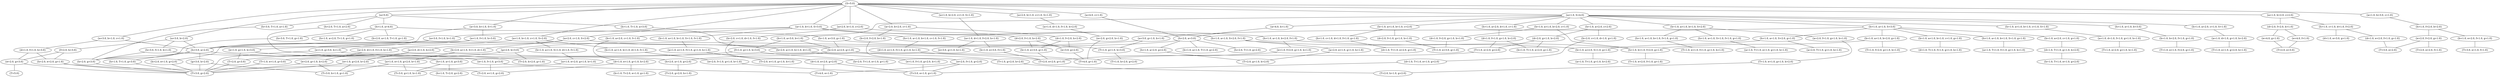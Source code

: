 graph {
	"{S=5.0}" ["ui.label"="{S=5.0}","state"="{S=5.0}"];
	"{a=1.0, S=4.0}" ["ui.label"="{a=1.0, S=4.0}","state"="{a=1.0, S=4.0}"];
	"{a=1.0, b=1.0, S=3.0}" ["ui.label"="{a=1.0, b=1.0, S=3.0}","state"="{a=1.0, b=1.0, S=3.0}"];
	"{a=1.0, b=1.0, c=1.0, S=2.0}" ["ui.label"="{a=1.0, b=1.0, c=1.0, S=2.0}","state"="{a=1.0, b=1.0, c=1.0, S=2.0}"];
	"{a=1.0, b=2.0, c=1.0, S=1.0}" ["ui.label"="{a=1.0, b=2.0, c=1.0, S=1.0}","state"="{a=1.0, b=2.0, c=1.0, S=1.0}"];
	"{a=1.0, b=2.0, c=2.0}" ["ui.label"="{a=1.0, b=2.0, c=2.0}","state"="{a=1.0, b=2.0, c=2.0}"];
	"{a=1.0, b=3.0, c=1.0}" ["ui.label"="{a=1.0, b=3.0, c=1.0}","state"="{a=1.0, b=3.0, c=1.0}"];
	"{a=2.0, c=1.0, S=2.0}" ["ui.label"="{a=2.0, c=1.0, S=2.0}","state"="{a=2.0, c=1.0, S=2.0}"];
	"{a=2.0, b=1.0, c=1.0, S=1.0}" ["ui.label"="{a=2.0, b=1.0, c=1.0, S=1.0}","state"="{a=2.0, b=1.0, c=1.0, S=1.0}"];
	"{a=2.0, b=2.0, c=1.0}" ["ui.label"="{a=2.0, b=2.0, c=1.0}","state"="{a=2.0, b=2.0, c=1.0}"];
	"{a=2.0, b=1.0, c=2.0}" ["ui.label"="{a=2.0, b=1.0, c=2.0}","state"="{a=2.0, b=1.0, c=2.0}"];
	"{a=3.0, b=1.0, S=1.0}" ["ui.label"="{a=3.0, b=1.0, S=1.0}","state"="{a=3.0, b=1.0, S=1.0}"];
	"{a=3.0, b=1.0, c=1.0}" ["ui.label"="{a=3.0, b=1.0, c=1.0}","state"="{a=3.0, b=1.0, c=1.0}"];
	"{a=3.0, b=2.0}" ["ui.label"="{a=3.0, b=2.0}","state"="{a=3.0, b=2.0}"];
	"{a=4.0, c=1.0}" ["ui.label"="{a=4.0, c=1.0}","state"="{a=4.0, c=1.0}"];
	"{a=5.0}" ["ui.label"="{a=5.0}","state"="{a=5.0}"];
	"{h=1.0, a=4.0}" ["ui.label"="{h=1.0, a=4.0}","state"="{h=1.0, a=4.0}"];
	"{h=1.0, T=1.0, a=3.0}" ["ui.label"="{h=1.0, T=1.0, a=3.0}","state"="{h=1.0, T=1.0, a=3.0}"];
	"{h=2.0, T=1.0, a=2.0}" ["ui.label"="{h=2.0, T=1.0, a=2.0}","state"="{h=2.0, T=1.0, a=2.0}"];
	"{h=3.0, T=1.0, a=1.0}" ["ui.label"="{h=3.0, T=1.0, a=1.0}","state"="{h=3.0, T=1.0, a=1.0}"];
	"{h=2.0, g=3.0}" ["ui.label"="{h=2.0, g=3.0}","state"="{h=2.0, g=3.0}"];
	"{T=3.0, g=2.0}" ["ui.label"="{T=3.0, g=2.0}","state"="{T=3.0, g=2.0}"];
	"{h=2.0, a=1.0, g=2.0}" ["ui.label"="{h=2.0, a=1.0, g=2.0}","state"="{h=2.0, a=1.0, g=2.0}"];
	"{T=2.0, g=2.0, h=1.0}" ["ui.label"="{T=2.0, g=2.0, h=1.0}","state"="{T=2.0, g=2.0, h=1.0}"];
	"{h=2.0, a=2.0, g=1.0}" ["ui.label"="{h=2.0, a=2.0, g=1.0}","state"="{h=2.0, a=2.0, g=1.0}"];
	"{T=1.0, g=2.0, h=2.0}" ["ui.label"="{T=1.0, g=2.0, h=2.0}","state"="{T=1.0, g=2.0, h=2.0}"];
	"{T=2.0, h=1.0, g=2.0}" ["ui.label"="{T=2.0, h=1.0, g=2.0}","state"="{T=2.0, h=1.0, g=2.0}"];
	"{h=1.0, a=3.0, g=1.0}" ["ui.label"="{h=1.0, a=3.0, g=1.0}","state"="{h=1.0, a=3.0, g=1.0}"];
	"{h=1.0, a=2.0, T=1.0, g=1.0}" ["ui.label"="{h=1.0, a=2.0, T=1.0, g=1.0}","state"="{h=1.0, a=2.0, T=1.0, g=1.0}"];
	"{h=2.0, a=1.0, T=1.0, g=1.0}" ["ui.label"="{h=2.0, a=1.0, T=1.0, g=1.0}","state"="{h=2.0, a=1.0, T=1.0, g=1.0}"];
	"{h=3.0, T=1.0, g=1.0}" ["ui.label"="{h=3.0, T=1.0, g=1.0}","state"="{h=3.0, T=1.0, g=1.0}"];
	"{T=1.0, g=1.0, h=3.0}" ["ui.label"="{T=1.0, g=1.0, h=3.0}","state"="{T=1.0, g=1.0, h=3.0}"];
	"{T=1.0, h=2.0, g=2.0}" ["ui.label"="{T=1.0, h=2.0, g=2.0}","state"="{T=1.0, h=2.0, g=2.0}"];
	"{h=2.0, a=3.0}" ["ui.label"="{h=2.0, a=3.0}","state"="{h=2.0, a=3.0}"];
	"{h=1.0, a=2.0, g=2.0}" ["ui.label"="{h=1.0, a=2.0, g=2.0}","state"="{h=1.0, a=2.0, g=2.0}"];
	"{h=1.0, a=1.0, T=1.0, g=2.0}" ["ui.label"="{h=1.0, a=1.0, T=1.0, g=2.0}","state"="{h=1.0, a=1.0, T=1.0, g=2.0}"];
	"{h=2.0, T=1.0, g=2.0}" ["ui.label"="{h=2.0, T=1.0, g=2.0}","state"="{h=2.0, T=1.0, g=2.0}"];
	"{g=2.0, h=3.0}" ["ui.label"="{g=2.0, h=3.0}","state"="{g=2.0, h=3.0}"];
	"{T=2.0, h=2.0, g=1.0}" ["ui.label"="{T=2.0, h=2.0, g=1.0}","state"="{T=2.0, h=2.0, g=1.0}"];
	"{T=2.0, g=3.0}" ["ui.label"="{T=2.0, g=3.0}","state"="{T=2.0, g=3.0}"];
	"{T=2.0, g=1.0, h=2.0}" ["ui.label"="{T=2.0, g=1.0, h=2.0}","state"="{T=2.0, g=1.0, h=2.0}"];
	"{h=3.0, a=2.0}" ["ui.label"="{h=3.0, a=2.0}","state"="{h=3.0, a=2.0}"];
	"{h=3.0, f=1.0, b=1.0}" ["ui.label"="{h=3.0, f=1.0, b=1.0}","state"="{h=3.0, f=1.0, b=1.0}"];
	"{f=2.0, h=3.0}" ["ui.label"="{f=2.0, h=3.0}","state"="{f=2.0, h=3.0}"];
	"{h=2.0, e=2.0, g=1.0}" ["ui.label"="{h=2.0, e=2.0, g=1.0}","state"="{h=2.0, e=2.0, g=1.0}"];
	"{e=2.0, g=3.0}" ["ui.label"="{e=2.0, g=3.0}","state"="{e=2.0, g=3.0}"];
	"{T=5.0}" ["ui.label"="{T=5.0}","state"="{T=5.0}"];
	"{T=2.0, e=1.0, g=2.0}" ["ui.label"="{T=2.0, e=1.0, g=2.0}","state"="{T=2.0, e=1.0, g=2.0}"];
	"{e=1.0, f=1.0, g=3.0}" ["ui.label"="{e=1.0, f=1.0, g=3.0}","state"="{e=1.0, f=1.0, g=3.0}"];
	"{T=4.0, e=1.0}" ["ui.label"="{T=4.0, e=1.0}","state"="{T=4.0, e=1.0}"];
	"{h=1.0, a=1.0, g=3.0}" ["ui.label"="{h=1.0, a=1.0, g=3.0}","state"="{h=1.0, a=1.0, g=3.0}"];
	"{h=1.0, T=1.0, g=3.0}" ["ui.label"="{h=1.0, T=1.0, g=3.0}","state"="{h=1.0, T=1.0, g=3.0}"];
	"{g=3.0, h=2.0}" ["ui.label"="{g=3.0, h=2.0}","state"="{g=3.0, h=2.0}"];
	"{T=3.0, h=1.0, g=1.0}" ["ui.label"="{T=3.0, h=1.0, g=1.0}","state"="{T=3.0, h=1.0, g=1.0}"];
	"{h=1.0, T=2.0, g=2.0}" ["ui.label"="{h=1.0, T=2.0, g=2.0}","state"="{h=1.0, T=2.0, g=2.0}"];
	"{T=3.0, g=1.0, h=1.0}" ["ui.label"="{T=3.0, g=1.0, h=1.0}","state"="{T=3.0, g=1.0, h=1.0}"];
	"{d=1.0, f=1.0, h=3.0}" ["ui.label"="{d=1.0, f=1.0, h=3.0}","state"="{d=1.0, f=1.0, h=3.0}"];
	"{a=1.0, f=1.0, h=3.0}" ["ui.label"="{a=1.0, f=1.0, h=3.0}","state"="{a=1.0, f=1.0, h=3.0}"];
	"{h=2.0, e=1.0, g=2.0}" ["ui.label"="{h=2.0, e=1.0, g=2.0}","state"="{h=2.0, e=1.0, g=2.0}"];
	"{e=1.0, g=3.0, h=1.0}" ["ui.label"="{e=1.0, g=3.0, h=1.0}","state"="{e=1.0, g=3.0, h=1.0}"];
	"{T=4.0, g=1.0}" ["ui.label"="{T=4.0, g=1.0}","state"="{T=4.0, g=1.0}"];
	"{h=2.0, c=1.0, d=1.0, f=1.0}" ["ui.label"="{h=2.0, c=1.0, d=1.0, f=1.0}","state"="{h=2.0, c=1.0, d=1.0, f=1.0}"];
	"{d=2.0, f=1.0, h=2.0}" ["ui.label"="{d=2.0, f=1.0, h=2.0}","state"="{d=2.0, f=1.0, h=2.0}"];
	"{h=1.0, e=3.0, g=1.0}" ["ui.label"="{h=1.0, e=3.0, g=1.0}","state"="{h=1.0, e=3.0, g=1.0}"];
	"{e=3.0, g=2.0}" ["ui.label"="{e=3.0, g=2.0}","state"="{e=3.0, g=2.0}"];
	"{T=2.0, e=2.0, g=1.0}" ["ui.label"="{T=2.0, e=2.0, g=1.0}","state"="{T=2.0, e=2.0, g=1.0}"];
	"{d=1.0, e=2.0, g=2.0}" ["ui.label"="{d=1.0, e=2.0, g=2.0}","state"="{d=1.0, e=2.0, g=2.0}"];
	"{T=3.0, e=1.0, g=1.0}" ["ui.label"="{T=3.0, e=1.0, g=1.0}","state"="{T=3.0, e=1.0, g=1.0}"];
	"{h=2.0, f=2.0, b=1.0}" ["ui.label"="{h=2.0, f=2.0, b=1.0}","state"="{h=2.0, f=2.0, b=1.0}"];
	"{d=1.0, f=2.0, h=2.0}" ["ui.label"="{d=1.0, f=2.0, h=2.0}","state"="{d=1.0, f=2.0, h=2.0}"];
	"{e=2.0, f=1.0, g=2.0}" ["ui.label"="{e=2.0, f=1.0, g=2.0}","state"="{e=2.0, f=1.0, g=2.0}"];
	"{a=1.0, d=1.0, f=1.0, h=2.0}" ["ui.label"="{a=1.0, d=1.0, f=1.0, h=2.0}","state"="{a=1.0, d=1.0, f=1.0, h=2.0}"];
	"{e=2.0, g=2.0, h=1.0}" ["ui.label"="{e=2.0, g=2.0, h=1.0}","state"="{e=2.0, g=2.0, h=1.0}"];
	"{h=2.0, a=1.0, S=1.0, d=1.0}" ["ui.label"="{h=2.0, a=1.0, S=1.0, d=1.0}","state"="{h=2.0, a=1.0, S=1.0, d=1.0}"];
	"{h=2.0, a=1.0, b=1.0, d=1.0}" ["ui.label"="{h=2.0, a=1.0, b=1.0, d=1.0}","state"="{h=2.0, a=1.0, b=1.0, d=1.0}"];
	"{a=2.0, d=1.0, h=2.0}" ["ui.label"="{a=2.0, d=1.0, h=2.0}","state"="{a=2.0, d=1.0, h=2.0}"];
	"{e=1.0, g=2.0, h=2.0}" ["ui.label"="{e=1.0, g=2.0, h=2.0}","state"="{e=1.0, g=2.0, h=2.0}"];
	"{e=1.0, f=1.0, g=2.0, h=1.0}" ["ui.label"="{e=1.0, f=1.0, g=2.0, h=1.0}","state"="{e=1.0, f=1.0, g=2.0, h=1.0}"];
	"{a=1.0, e=1.0, g=2.0, h=1.0}" ["ui.label"="{a=1.0, e=1.0, g=2.0, h=1.0}","state"="{a=1.0, e=1.0, g=2.0, h=1.0}"];
	"{h=1.0, f=2.0, b=2.0}" ["ui.label"="{h=1.0, f=2.0, b=2.0}","state"="{h=1.0, f=2.0, b=2.0}"];
	"{b=1.0, e=2.0, f=1.0, g=1.0}" ["ui.label"="{b=1.0, e=2.0, f=1.0, g=1.0}","state"="{b=1.0, e=2.0, f=1.0, g=1.0}"];
	"{e=2.0, f=2.0, g=1.0}" ["ui.label"="{e=2.0, f=2.0, g=1.0}","state"="{e=2.0, f=2.0, g=1.0}"];
	"{T=2.0, e=2.0, f=1.0}" ["ui.label"="{T=2.0, e=2.0, f=1.0}","state"="{T=2.0, e=2.0, f=1.0}"];
	"{T=3.0, e=2.0}" ["ui.label"="{T=3.0, e=2.0}","state"="{T=3.0, e=2.0}"];
	"{T=3.0, e=1.0, f=1.0}" ["ui.label"="{T=3.0, e=1.0, f=1.0}","state"="{T=3.0, e=1.0, f=1.0}"];
	"{h=1.0, c=1.0, d=1.0, f=2.0}" ["ui.label"="{h=1.0, c=1.0, d=1.0, f=2.0}","state"="{h=1.0, c=1.0, d=1.0, f=2.0}"];
	"{d=2.0, f=2.0, h=1.0}" ["ui.label"="{d=2.0, f=2.0, h=1.0}","state"="{d=2.0, f=2.0, h=1.0}"];
	"{e=4.0, f=1.0}" ["ui.label"="{e=4.0, f=1.0}","state"="{e=4.0, f=1.0}"];
	"{e=4.0, g=1.0}" ["ui.label"="{e=4.0, g=1.0}","state"="{e=4.0, g=1.0}"];
	"{T=2.0, e=3.0}" ["ui.label"="{T=2.0, e=3.0}","state"="{T=2.0, e=3.0}"];
	"{d=1.0, e=2.0, f=1.0, g=1.0}" ["ui.label"="{d=1.0, e=2.0, f=1.0, g=1.0}","state"="{d=1.0, e=2.0, f=1.0, g=1.0}"];
	"{d=1.0, e=3.0, g=1.0}" ["ui.label"="{d=1.0, e=3.0, g=1.0}","state"="{d=1.0, e=3.0, g=1.0}"];
	"{a=1.0, d=1.0, f=2.0, h=1.0}" ["ui.label"="{a=1.0, d=1.0, f=2.0, h=1.0}","state"="{a=1.0, d=1.0, f=2.0, h=1.0}"];
	"{h=1.0, e=3.0, f=1.0}" ["ui.label"="{h=1.0, e=3.0, f=1.0}","state"="{h=1.0, e=3.0, f=1.0}"];
	"{e=3.0, g=1.0, h=1.0}" ["ui.label"="{e=3.0, g=1.0, h=1.0}","state"="{e=3.0, g=1.0, h=1.0}"];
	"{h=1.0, a=1.0, S=1.0, d=1.0, f=1.0}" ["ui.label"="{h=1.0, a=1.0, S=1.0, d=1.0, f=1.0}","state"="{h=1.0, a=1.0, S=1.0, d=1.0, f=1.0}"];
	"{h=1.0, a=1.0, b=1.0, d=1.0, f=1.0}" ["ui.label"="{h=1.0, a=1.0, b=1.0, d=1.0, f=1.0}","state"="{h=1.0, a=1.0, b=1.0, d=1.0, f=1.0}"];
	"{a=2.0, d=1.0, f=1.0, h=1.0}" ["ui.label"="{a=2.0, d=1.0, f=1.0, h=1.0}","state"="{a=2.0, d=1.0, f=1.0, h=1.0}"];
	"{e=2.0, g=1.0, h=2.0}" ["ui.label"="{e=2.0, g=1.0, h=2.0}","state"="{e=2.0, g=1.0, h=2.0}"];
	"{e=2.0, f=1.0, g=1.0, h=1.0}" ["ui.label"="{e=2.0, f=1.0, g=1.0, h=1.0}","state"="{e=2.0, f=1.0, g=1.0, h=1.0}"];
	"{a=1.0, e=2.0, g=1.0, h=1.0}" ["ui.label"="{a=1.0, e=2.0, g=1.0, h=1.0}","state"="{a=1.0, e=2.0, g=1.0, h=1.0}"];
	"{h=1.0, a=1.0, S=2.0, f=1.0}" ["ui.label"="{h=1.0, a=1.0, S=2.0, f=1.0}","state"="{h=1.0, a=1.0, S=2.0, f=1.0}"];
	"{h=1.0, a=1.0, b=1.0, S=1.0, f=1.0}" ["ui.label"="{h=1.0, a=1.0, b=1.0, S=1.0, f=1.0}","state"="{h=1.0, a=1.0, b=1.0, S=1.0, f=1.0}"];
	"{h=1.0, a=1.0, b=1.0, c=1.0, f=1.0}" ["ui.label"="{h=1.0, a=1.0, b=1.0, c=1.0, f=1.0}","state"="{h=1.0, a=1.0, b=1.0, c=1.0, f=1.0}"];
	"{h=1.0, a=1.0, b=2.0, f=1.0}" ["ui.label"="{h=1.0, a=1.0, b=2.0, f=1.0}","state"="{h=1.0, a=1.0, b=2.0, f=1.0}"];
	"{h=1.0, a=2.0, c=1.0, f=1.0}" ["ui.label"="{h=1.0, a=2.0, c=1.0, f=1.0}","state"="{h=1.0, a=2.0, c=1.0, f=1.0}"];
	"{a=3.0, f=1.0, h=1.0}" ["ui.label"="{a=3.0, f=1.0, h=1.0}","state"="{a=3.0, f=1.0, h=1.0}"];
	"{e=1.0, g=1.0, h=3.0}" ["ui.label"="{e=1.0, g=1.0, h=3.0}","state"="{e=1.0, g=1.0, h=3.0}"];
	"{d=1.0, e=1.0, g=1.0, h=2.0}" ["ui.label"="{d=1.0, e=1.0, g=1.0, h=2.0}","state"="{d=1.0, e=1.0, g=1.0, h=2.0}"];
	"{h=1.0, T=2.0, e=1.0, g=1.0}" ["ui.label"="{h=1.0, T=2.0, e=1.0, g=1.0}","state"="{h=1.0, T=2.0, e=1.0, g=1.0}"];
	"{h=1.0, b=1.0, f=2.0, g=1.0}" ["ui.label"="{h=1.0, b=1.0, f=2.0, g=1.0}","state"="{h=1.0, b=1.0, f=2.0, g=1.0}"];
	"{e=1.0, f=2.0, g=1.0, h=1.0}" ["ui.label"="{e=1.0, f=2.0, g=1.0, h=1.0}","state"="{e=1.0, f=2.0, g=1.0, h=1.0}"];
	"{T=1.0, e=2.0, f=1.0, g=1.0}" ["ui.label"="{T=1.0, e=2.0, f=1.0, g=1.0}","state"="{T=1.0, e=2.0, f=1.0, g=1.0}"];
	"{d=1.0, e=1.0, f=1.0, g=1.0, h=1.0}" ["ui.label"="{d=1.0, e=1.0, f=1.0, g=1.0, h=1.0}","state"="{d=1.0, e=1.0, f=1.0, g=1.0, h=1.0}"];
	"{a=1.0, e=1.0, f=1.0, g=1.0, h=1.0}" ["ui.label"="{a=1.0, e=1.0, f=1.0, g=1.0, h=1.0}","state"="{a=1.0, e=1.0, f=1.0, g=1.0, h=1.0}"];
	"{T=2.0, e=1.0, g=1.0, h=1.0}" ["ui.label"="{T=2.0, e=1.0, g=1.0, h=1.0}","state"="{T=2.0, e=1.0, g=1.0, h=1.0}"];
	"{h=1.0, a=2.0, S=1.0, g=1.0}" ["ui.label"="{h=1.0, a=2.0, S=1.0, g=1.0}","state"="{h=1.0, a=2.0, S=1.0, g=1.0}"];
	"{a=2.0, e=1.0, g=1.0, h=1.0}" ["ui.label"="{a=2.0, e=1.0, g=1.0, h=1.0}","state"="{a=2.0, e=1.0, g=1.0, h=1.0}"];
	"{a=1.0, T=1.0, g=1.0, h=2.0}" ["ui.label"="{a=1.0, T=1.0, g=1.0, h=2.0}","state"="{a=1.0, T=1.0, g=1.0, h=2.0}"];
	"{h=1.0, a=1.0, S=3.0}" ["ui.label"="{h=1.0, a=1.0, S=3.0}","state"="{h=1.0, a=1.0, S=3.0}"];
	"{h=1.0, a=1.0, b=1.0, S=2.0}" ["ui.label"="{h=1.0, a=1.0, b=1.0, S=2.0}","state"="{h=1.0, a=1.0, b=1.0, S=2.0}"];
	"{h=1.0, a=1.0, b=1.0, c=1.0, S=1.0}" ["ui.label"="{h=1.0, a=1.0, b=1.0, c=1.0, S=1.0}","state"="{h=1.0, a=1.0, b=1.0, c=1.0, S=1.0}"];
	"{h=1.0, a=1.0, b=1.0, c=2.0}" ["ui.label"="{h=1.0, a=1.0, b=1.0, c=2.0}","state"="{h=1.0, a=1.0, b=1.0, c=2.0}"];
	"{h=1.0, a=1.0, b=2.0, c=1.0}" ["ui.label"="{h=1.0, a=1.0, b=2.0, c=1.0}","state"="{h=1.0, a=1.0, b=2.0, c=1.0}"];
	"{h=1.0, a=1.0, b=3.0}" ["ui.label"="{h=1.0, a=1.0, b=3.0}","state"="{h=1.0, a=1.0, b=3.0}"];
	"{h=1.0, a=2.0, c=1.0, S=1.0}" ["ui.label"="{h=1.0, a=2.0, c=1.0, S=1.0}","state"="{h=1.0, a=2.0, c=1.0, S=1.0}"];
	"{h=1.0, a=2.0, b=1.0, c=1.0}" ["ui.label"="{h=1.0, a=2.0, b=1.0, c=1.0}","state"="{h=1.0, a=2.0, b=1.0, c=1.0}"];
	"{h=1.0, a=2.0, c=2.0}" ["ui.label"="{h=1.0, a=2.0, c=2.0}","state"="{h=1.0, a=2.0, c=2.0}"];
	"{h=1.0, a=3.0, b=1.0}" ["ui.label"="{h=1.0, a=3.0, b=1.0}","state"="{h=1.0, a=3.0, b=1.0}"];
	"{a=4.0, h=1.0}" ["ui.label"="{a=4.0, h=1.0}","state"="{a=4.0, h=1.0}"];
	"{f=1.0, g=1.0, h=3.0}" ["ui.label"="{f=1.0, g=1.0, h=3.0}","state"="{f=1.0, g=1.0, h=3.0}"];
	"{h=2.0, T=1.0, e=1.0, g=1.0}" ["ui.label"="{h=2.0, T=1.0, e=1.0, g=1.0}","state"="{h=2.0, T=1.0, e=1.0, g=1.0}"];
	"{T=1.0, e=1.0, g=3.0}" ["ui.label"="{T=1.0, e=1.0, g=3.0}","state"="{T=1.0, e=1.0, g=3.0}"];
	"{h=2.0, c=1.0, d=1.0, g=1.0}" ["ui.label"="{h=2.0, c=1.0, d=1.0, g=1.0}","state"="{h=2.0, c=1.0, d=1.0, g=1.0}"];
	"{d=2.0, g=1.0, h=2.0}" ["ui.label"="{d=2.0, g=1.0, h=2.0}","state"="{d=2.0, g=1.0, h=2.0}"];
	"{h=1.0, T=1.0, e=2.0, g=1.0}" ["ui.label"="{h=1.0, T=1.0, e=2.0, g=1.0}","state"="{h=1.0, T=1.0, e=2.0, g=1.0}"];
	"{T=1.0, e=2.0, g=2.0}" ["ui.label"="{T=1.0, e=2.0, g=2.0}","state"="{T=1.0, e=2.0, g=2.0}"];
	"{d=1.0, T=1.0, e=1.0, g=2.0}" ["ui.label"="{d=1.0, T=1.0, e=1.0, g=2.0}","state"="{d=1.0, T=1.0, e=1.0, g=2.0}"];
	"{d=1.0, f=1.0, g=1.0, h=2.0}" ["ui.label"="{d=1.0, f=1.0, g=1.0, h=2.0}","state"="{d=1.0, f=1.0, g=1.0, h=2.0}"];
	"{a=1.0, d=1.0, g=1.0, h=2.0}" ["ui.label"="{a=1.0, d=1.0, g=1.0, h=2.0}","state"="{a=1.0, d=1.0, g=1.0, h=2.0}"];
	"{T=1.0, e=1.0, g=2.0, h=1.0}" ["ui.label"="{T=1.0, e=1.0, g=2.0, h=1.0}","state"="{T=1.0, e=1.0, g=2.0, h=1.0}"];
	"{h=1.0, b=2.0, f=1.0, g=1.0}" ["ui.label"="{h=1.0, b=2.0, f=1.0, g=1.0}","state"="{h=1.0, b=2.0, f=1.0, g=1.0}"];
	"{T=1.0, e=1.0, f=2.0, g=1.0}" ["ui.label"="{T=1.0, e=1.0, f=2.0, g=1.0}","state"="{T=1.0, e=1.0, f=2.0, g=1.0}"];
	"{d=1.0, f=2.0, g=1.0, h=1.0}" ["ui.label"="{d=1.0, f=2.0, g=1.0, h=1.0}","state"="{d=1.0, f=2.0, g=1.0, h=1.0}"];
	"{T=1.0, e=3.0, g=1.0}" ["ui.label"="{T=1.0, e=3.0, g=1.0}","state"="{T=1.0, e=3.0, g=1.0}"];
	"{h=1.0, c=1.0, d=1.0, f=1.0, g=1.0}" ["ui.label"="{h=1.0, c=1.0, d=1.0, f=1.0, g=1.0}","state"="{h=1.0, c=1.0, d=1.0, f=1.0, g=1.0}"];
	"{d=2.0, f=1.0, g=1.0, h=1.0}" ["ui.label"="{d=2.0, f=1.0, g=1.0, h=1.0}","state"="{d=2.0, f=1.0, g=1.0, h=1.0}"];
	"{d=1.0, T=1.0, e=2.0, g=1.0}" ["ui.label"="{d=1.0, T=1.0, e=2.0, g=1.0}","state"="{d=1.0, T=1.0, e=2.0, g=1.0}"];
	"{a=1.0, d=1.0, f=1.0, g=1.0, h=1.0}" ["ui.label"="{a=1.0, d=1.0, f=1.0, g=1.0, h=1.0}","state"="{a=1.0, d=1.0, f=1.0, g=1.0, h=1.0}"];
	"{T=1.0, e=2.0, g=1.0, h=1.0}" ["ui.label"="{T=1.0, e=2.0, g=1.0, h=1.0}","state"="{T=1.0, e=2.0, g=1.0, h=1.0}"];
	"{h=1.0, a=1.0, S=1.0, f=1.0, g=1.0}" ["ui.label"="{h=1.0, a=1.0, S=1.0, f=1.0, g=1.0}","state"="{h=1.0, a=1.0, S=1.0, f=1.0, g=1.0}"];
	"{h=1.0, a=1.0, b=1.0, f=1.0, g=1.0}" ["ui.label"="{h=1.0, a=1.0, b=1.0, f=1.0, g=1.0}","state"="{h=1.0, a=1.0, b=1.0, f=1.0, g=1.0}"];
	"{a=2.0, f=1.0, g=1.0, h=1.0}" ["ui.label"="{a=2.0, f=1.0, g=1.0, h=1.0}","state"="{a=2.0, f=1.0, g=1.0, h=1.0}"];
	"{T=1.0, e=1.0, g=1.0, h=2.0}" ["ui.label"="{T=1.0, e=1.0, g=1.0, h=2.0}","state"="{T=1.0, e=1.0, g=1.0, h=2.0}"];
	"{T=1.0, e=1.0, f=1.0, g=1.0, h=1.0}" ["ui.label"="{T=1.0, e=1.0, f=1.0, g=1.0, h=1.0}","state"="{T=1.0, e=1.0, f=1.0, g=1.0, h=1.0}"];
	"{a=1.0, T=1.0, e=1.0, g=1.0, h=1.0}" ["ui.label"="{a=1.0, T=1.0, e=1.0, g=1.0, h=1.0}","state"="{a=1.0, T=1.0, e=1.0, g=1.0, h=1.0}"];
	"{h=1.0, a=1.0, S=2.0, g=1.0}" ["ui.label"="{h=1.0, a=1.0, S=2.0, g=1.0}","state"="{h=1.0, a=1.0, S=2.0, g=1.0}"];
	"{h=1.0, a=1.0, b=1.0, S=1.0, g=1.0}" ["ui.label"="{h=1.0, a=1.0, b=1.0, S=1.0, g=1.0}","state"="{h=1.0, a=1.0, b=1.0, S=1.0, g=1.0}"];
	"{h=1.0, a=1.0, b=1.0, c=1.0, g=1.0}" ["ui.label"="{h=1.0, a=1.0, b=1.0, c=1.0, g=1.0}","state"="{h=1.0, a=1.0, b=1.0, c=1.0, g=1.0}"];
	"{h=1.0, a=1.0, b=2.0, g=1.0}" ["ui.label"="{h=1.0, a=1.0, b=2.0, g=1.0}","state"="{h=1.0, a=1.0, b=2.0, g=1.0}"];
	"{h=1.0, a=2.0, c=1.0, g=1.0}" ["ui.label"="{h=1.0, a=2.0, c=1.0, g=1.0}","state"="{h=1.0, a=2.0, c=1.0, g=1.0}"];
	"{a=3.0, g=1.0, h=1.0}" ["ui.label"="{a=3.0, g=1.0, h=1.0}","state"="{a=3.0, g=1.0, h=1.0}"];
	"{d=1.0, T=1.0, g=1.0, h=2.0}" ["ui.label"="{d=1.0, T=1.0, g=1.0, h=2.0}","state"="{d=1.0, T=1.0, g=1.0, h=2.0}"];
	"{h=1.0, T=1.0, e=1.0, g=2.0}" ["ui.label"="{h=1.0, T=1.0, e=1.0, g=2.0}","state"="{h=1.0, T=1.0, e=1.0, g=2.0}"];
	"{T=1.0, f=2.0, g=1.0, h=1.0}" ["ui.label"="{T=1.0, f=2.0, g=1.0, h=1.0}","state"="{T=1.0, f=2.0, g=1.0, h=1.0}"];
	"{d=1.0, T=1.0, f=1.0, g=1.0, h=1.0}" ["ui.label"="{d=1.0, T=1.0, f=1.0, g=1.0, h=1.0}","state"="{d=1.0, T=1.0, f=1.0, g=1.0, h=1.0}"];
	"{a=1.0, T=1.0, f=1.0, g=1.0, h=1.0}" ["ui.label"="{a=1.0, T=1.0, f=1.0, g=1.0, h=1.0}","state"="{a=1.0, T=1.0, f=1.0, g=1.0, h=1.0}"];
	"{a=2.0, T=1.0, g=1.0, h=1.0}" ["ui.label"="{a=2.0, T=1.0, g=1.0, h=1.0}","state"="{a=2.0, T=1.0, g=1.0, h=1.0}"];
	"{S=5.0}" -- "{a=1.0, S=4.0}" ;
	"{S=5.0}" -- "{a=1.0, b=1.0, S=3.0}" ;
	"{S=5.0}" -- "{a=1.0, b=1.0, c=1.0, S=2.0}" ;
	"{S=5.0}" -- "{a=1.0, b=2.0, c=1.0, S=1.0}" ;
	"{S=5.0}" -- "{a=1.0, b=2.0, c=2.0}" ;
	"{S=5.0}" -- "{a=1.0, b=3.0, c=1.0}" ;
	"{S=5.0}" -- "{a=2.0, c=1.0, S=2.0}" ;
	"{S=5.0}" -- "{a=2.0, b=1.0, c=1.0, S=1.0}" ;
	"{S=5.0}" -- "{a=2.0, b=2.0, c=1.0}" ;
	"{S=5.0}" -- "{a=2.0, b=1.0, c=2.0}" ;
	"{S=5.0}" -- "{a=3.0, b=1.0, S=1.0}" ;
	"{S=5.0}" -- "{a=3.0, b=1.0, c=1.0}" ;
	"{S=5.0}" -- "{a=3.0, b=2.0}" ;
	"{S=5.0}" -- "{a=4.0, c=1.0}" ;
	"{S=5.0}" -- "{a=5.0}" ;
	"{a=5.0}" -- "{h=1.0, a=4.0}" ;
	"{a=5.0}" -- "{h=1.0, T=1.0, a=3.0}" ;
	"{a=5.0}" -- "{h=2.0, T=1.0, a=2.0}" ;
	"{a=5.0}" -- "{h=3.0, T=1.0, a=1.0}" ;
	"{h=3.0, T=1.0, a=1.0}" -- "{h=2.0, g=3.0}" ;
	"{h=2.0, g=3.0}" -- "{T=3.0, g=2.0}" ;
	"{h=2.0, T=1.0, a=2.0}" -- "{h=2.0, a=1.0, g=2.0}" ;
	"{h=2.0, a=1.0, g=2.0}" -- "{T=2.0, g=2.0, h=1.0}" ;
	"{h=1.0, T=1.0, a=3.0}" -- "{h=2.0, a=2.0, g=1.0}" ;
	"{h=2.0, a=2.0, g=1.0}" -- "{h=2.0, a=1.0, g=2.0}" ;
	"{h=2.0, a=2.0, g=1.0}" -- "{T=1.0, g=2.0, h=2.0}" ;
	"{T=1.0, g=2.0, h=2.0}" -- "{T=2.0, h=1.0, g=2.0}" ;
	"{h=1.0, a=4.0}" -- "{h=1.0, a=3.0, g=1.0}" ;
	"{h=1.0, a=4.0}" -- "{h=1.0, a=2.0, T=1.0, g=1.0}" ;
	"{h=1.0, a=4.0}" -- "{h=2.0, a=1.0, T=1.0, g=1.0}" ;
	"{h=1.0, a=4.0}" -- "{h=3.0, T=1.0, g=1.0}" ;
	"{h=3.0, T=1.0, g=1.0}" -- "{h=2.0, g=3.0}" ;
	"{h=1.0, a=3.0, g=1.0}" -- "{h=2.0, a=2.0, g=1.0}" ;
	"{h=1.0, a=3.0, g=1.0}" -- "{T=1.0, g=1.0, h=3.0}" ;
	"{T=1.0, g=1.0, h=3.0}" -- "{T=1.0, h=2.0, g=2.0}" ;
	"{a=4.0, c=1.0}" -- "{h=2.0, a=3.0}" ;
	"{h=2.0, a=3.0}" -- "{h=1.0, a=2.0, g=2.0}" ;
	"{h=2.0, a=3.0}" -- "{h=1.0, a=1.0, T=1.0, g=2.0}" ;
	"{h=2.0, a=3.0}" -- "{h=2.0, T=1.0, g=2.0}" ;
	"{h=2.0, a=3.0}" -- "{g=2.0, h=3.0}" ;
	"{g=2.0, h=3.0}" -- "{T=2.0, h=2.0, g=1.0}" ;
	"{g=2.0, h=3.0}" -- "{T=2.0, g=3.0}" ;
	"{T=2.0, g=3.0}" -- "{T=3.0, g=2.0}" ;
	"{h=1.0, a=2.0, g=2.0}" -- "{T=2.0, g=1.0, h=2.0}" ;
	"{a=3.0, b=2.0}" -- "{h=3.0, a=2.0}" ;
	"{a=3.0, b=2.0}" -- "{h=3.0, f=1.0, b=1.0}" ;
	"{a=3.0, b=2.0}" -- "{f=2.0, h=3.0}" ;
	"{f=2.0, h=3.0}" -- "{h=2.0, e=2.0, g=1.0}" ;
	"{f=2.0, h=3.0}" -- "{e=2.0, g=3.0}" ;
	"{e=2.0, g=3.0}" -- "{T=3.0, g=2.0}" ;
	"{e=2.0, g=3.0}" -- "{T=5.0}" ;
	"{h=2.0, e=2.0, g=1.0}" -- "{T=2.0, e=1.0, g=2.0}" ;
	"{h=2.0, e=2.0, g=1.0}" -- "{T=3.0, g=2.0}" ;
	"{h=3.0, f=1.0, b=1.0}" -- "{h=2.0, g=3.0}" ;
	"{h=3.0, f=1.0, b=1.0}" -- "{e=1.0, f=1.0, g=3.0}" ;
	"{e=1.0, f=1.0, g=3.0}" -- "{T=2.0, e=1.0, g=2.0}" ;
	"{e=1.0, f=1.0, g=3.0}" -- "{T=4.0, e=1.0}" ;
	"{h=3.0, a=2.0}" -- "{h=2.0, g=3.0}" ;
	"{h=3.0, a=2.0}" -- "{h=1.0, a=1.0, g=3.0}" ;
	"{h=3.0, a=2.0}" -- "{h=1.0, T=1.0, g=3.0}" ;
	"{h=3.0, a=2.0}" -- "{g=3.0, h=2.0}" ;
	"{g=3.0, h=2.0}" -- "{T=3.0, g=2.0}" ;
	"{g=3.0, h=2.0}" -- "{T=3.0, h=1.0, g=1.0}" ;
	"{h=1.0, T=1.0, g=3.0}" -- "{T=3.0, g=2.0}" ;
	"{h=1.0, a=1.0, g=3.0}" -- "{h=1.0, T=2.0, g=2.0}" ;
	"{h=1.0, a=1.0, g=3.0}" -- "{T=3.0, g=1.0, h=1.0}" ;
	"{a=3.0, b=1.0, c=1.0}" -- "{h=3.0, a=2.0}" ;
	"{a=3.0, b=1.0, c=1.0}" -- "{d=1.0, f=1.0, h=3.0}" ;
	"{d=1.0, f=1.0, h=3.0}" -- "{h=2.0, e=2.0, g=1.0}" ;
	"{d=1.0, f=1.0, h=3.0}" -- "{e=2.0, g=3.0}" ;
	"{a=3.0, b=1.0, S=1.0}" -- "{h=3.0, a=2.0}" ;
	"{a=3.0, b=1.0, S=1.0}" -- "{a=1.0, f=1.0, h=3.0}" ;
	"{a=1.0, f=1.0, h=3.0}" -- "{h=2.0, e=1.0, g=2.0}" ;
	"{a=1.0, f=1.0, h=3.0}" -- "{e=1.0, g=3.0, h=1.0}" ;
	"{e=1.0, g=3.0, h=1.0}" -- "{T=3.0, g=2.0}" ;
	"{e=1.0, g=3.0, h=1.0}" -- "{T=4.0, g=1.0}" ;
	"{h=2.0, e=1.0, g=2.0}" -- "{T=3.0, g=2.0}" ;
	"{a=2.0, b=1.0, c=2.0}" -- "{h=2.0, c=1.0, d=1.0, f=1.0}" ;
	"{a=2.0, b=1.0, c=2.0}" -- "{d=2.0, f=1.0, h=2.0}" ;
	"{d=2.0, f=1.0, h=2.0}" -- "{h=1.0, e=3.0, g=1.0}" ;
	"{d=2.0, f=1.0, h=2.0}" -- "{e=3.0, g=2.0}" ;
	"{e=3.0, g=2.0}" -- "{T=4.0, g=1.0}" ;
	"{h=1.0, e=3.0, g=1.0}" -- "{T=2.0, e=2.0, g=1.0}" ;
	"{h=2.0, c=1.0, d=1.0, f=1.0}" -- "{d=1.0, e=2.0, g=2.0}" ;
	"{d=1.0, e=2.0, g=2.0}" -- "{T=3.0, e=1.0, g=1.0}" ;
	"{d=1.0, e=2.0, g=2.0}" -- "{T=4.0, e=1.0}" ;
	"{a=2.0, b=2.0, c=1.0}" -- "{h=2.0, f=2.0, b=1.0}" ;
	"{a=2.0, b=2.0, c=1.0}" -- "{d=1.0, f=2.0, h=2.0}" ;
	"{d=1.0, f=2.0, h=2.0}" -- "{h=1.0, e=3.0, g=1.0}" ;
	"{d=1.0, f=2.0, h=2.0}" -- "{e=3.0, g=2.0}" ;
	"{h=2.0, f=2.0, b=1.0}" -- "{e=2.0, f=1.0, g=2.0}" ;
	"{e=2.0, f=1.0, g=2.0}" -- "{T=3.0, e=1.0, g=1.0}" ;
	"{e=2.0, f=1.0, g=2.0}" -- "{T=4.0, e=1.0}" ;
	"{a=2.0, b=1.0, c=1.0, S=1.0}" -- "{a=1.0, d=1.0, f=1.0, h=2.0}" ;
	"{a=1.0, d=1.0, f=1.0, h=2.0}" -- "{e=2.0, g=2.0, h=1.0}" ;
	"{e=2.0, g=2.0, h=1.0}" -- "{T=4.0, g=1.0}" ;
	"{a=2.0, c=1.0, S=2.0}" -- "{h=2.0, a=1.0, S=1.0, d=1.0}" ;
	"{a=2.0, c=1.0, S=2.0}" -- "{h=2.0, a=1.0, b=1.0, d=1.0}" ;
	"{a=2.0, c=1.0, S=2.0}" -- "{a=2.0, d=1.0, h=2.0}" ;
	"{a=2.0, d=1.0, h=2.0}" -- "{e=1.0, g=2.0, h=2.0}" ;
	"{e=1.0, g=2.0, h=2.0}" -- "{T=3.0, h=1.0, g=1.0}" ;
	"{e=1.0, g=2.0, h=2.0}" -- "{T=3.0, g=2.0}" ;
	"{h=2.0, a=1.0, b=1.0, d=1.0}" -- "{e=1.0, f=1.0, g=2.0, h=1.0}" ;
	"{e=1.0, f=1.0, g=2.0, h=1.0}" -- "{T=3.0, e=1.0, g=1.0}" ;
	"{h=2.0, a=1.0, S=1.0, d=1.0}" -- "{a=1.0, e=1.0, g=2.0, h=1.0}" ;
	"{a=1.0, e=1.0, g=2.0, h=1.0}" -- "{T=3.0, h=1.0, g=1.0}" ;
	"{a=1.0, e=1.0, g=2.0, h=1.0}" -- "{T=3.0, g=1.0, h=1.0}" ;
	"{a=1.0, b=3.0, c=1.0}" -- "{h=1.0, f=2.0, b=2.0}" ;
	"{h=1.0, f=2.0, b=2.0}" -- "{b=1.0, e=2.0, f=1.0, g=1.0}" ;
	"{h=1.0, f=2.0, b=2.0}" -- "{e=2.0, f=2.0, g=1.0}" ;
	"{e=2.0, f=2.0, g=1.0}" -- "{T=2.0, e=2.0, f=1.0}" ;
	"{e=2.0, f=2.0, g=1.0}" -- "{T=3.0, e=2.0}" ;
	"{b=1.0, e=2.0, f=1.0, g=1.0}" -- "{T=3.0, e=1.0, f=1.0}" ;
	"{a=1.0, b=2.0, c=2.0}" -- "{h=1.0, c=1.0, d=1.0, f=2.0}" ;
	"{a=1.0, b=2.0, c=2.0}" -- "{d=2.0, f=2.0, h=1.0}" ;
	"{d=2.0, f=2.0, h=1.0}" -- "{e=4.0, f=1.0}" ;
	"{d=2.0, f=2.0, h=1.0}" -- "{e=4.0, g=1.0}" ;
	"{e=4.0, g=1.0}" -- "{T=2.0, e=3.0}" ;
	"{e=4.0, f=1.0}" -- "{T=2.0, e=3.0}" ;
	"{h=1.0, c=1.0, d=1.0, f=2.0}" -- "{d=1.0, e=2.0, f=1.0, g=1.0}" ;
	"{h=1.0, c=1.0, d=1.0, f=2.0}" -- "{d=1.0, e=3.0, g=1.0}" ;
	"{d=1.0, e=2.0, f=1.0, g=1.0}" -- "{T=3.0, e=2.0}" ;
	"{a=1.0, b=2.0, c=1.0, S=1.0}" -- "{a=1.0, d=1.0, f=2.0, h=1.0}" ;
	"{a=1.0, d=1.0, f=2.0, h=1.0}" -- "{h=1.0, e=3.0, f=1.0}" ;
	"{a=1.0, d=1.0, f=2.0, h=1.0}" -- "{e=3.0, g=1.0, h=1.0}" ;
	"{h=1.0, e=3.0, f=1.0}" -- "{T=2.0, e=2.0, g=1.0}" ;
	"{a=1.0, b=1.0, c=1.0, S=2.0}" -- "{h=1.0, a=1.0, S=1.0, d=1.0, f=1.0}" ;
	"{a=1.0, b=1.0, c=1.0, S=2.0}" -- "{h=1.0, a=1.0, b=1.0, d=1.0, f=1.0}" ;
	"{a=1.0, b=1.0, c=1.0, S=2.0}" -- "{a=2.0, d=1.0, f=1.0, h=1.0}" ;
	"{a=2.0, d=1.0, f=1.0, h=1.0}" -- "{e=2.0, g=1.0, h=2.0}" ;
	"{e=2.0, g=1.0, h=2.0}" -- "{T=3.0, h=1.0, g=1.0}" ;
	"{e=2.0, g=1.0, h=2.0}" -- "{T=3.0, g=2.0}" ;
	"{h=1.0, a=1.0, b=1.0, d=1.0, f=1.0}" -- "{e=2.0, f=1.0, g=1.0, h=1.0}" ;
	"{e=2.0, f=1.0, g=1.0, h=1.0}" -- "{T=3.0, e=1.0, g=1.0}" ;
	"{h=1.0, a=1.0, S=1.0, d=1.0, f=1.0}" -- "{a=1.0, e=2.0, g=1.0, h=1.0}" ;
	"{a=1.0, e=2.0, g=1.0, h=1.0}" -- "{T=3.0, g=1.0, h=1.0}" ;
	"{a=1.0, b=1.0, S=3.0}" -- "{h=1.0, a=1.0, S=2.0, f=1.0}" ;
	"{a=1.0, b=1.0, S=3.0}" -- "{h=1.0, a=1.0, b=1.0, S=1.0, f=1.0}" ;
	"{a=1.0, b=1.0, S=3.0}" -- "{h=1.0, a=1.0, b=1.0, c=1.0, f=1.0}" ;
	"{a=1.0, b=1.0, S=3.0}" -- "{h=1.0, a=1.0, b=2.0, f=1.0}" ;
	"{a=1.0, b=1.0, S=3.0}" -- "{h=1.0, a=2.0, c=1.0, f=1.0}" ;
	"{a=1.0, b=1.0, S=3.0}" -- "{a=3.0, f=1.0, h=1.0}" ;
	"{a=3.0, f=1.0, h=1.0}" -- "{h=3.0, a=2.0}" ;
	"{a=3.0, f=1.0, h=1.0}" -- "{e=1.0, g=1.0, h=3.0}" ;
	"{e=1.0, g=1.0, h=3.0}" -- "{T=2.0, h=2.0, g=1.0}" ;
	"{e=1.0, g=1.0, h=3.0}" -- "{T=2.0, g=3.0}" ;
	"{h=1.0, a=2.0, c=1.0, f=1.0}" -- "{d=1.0, e=1.0, g=1.0, h=2.0}" ;
	"{d=1.0, e=1.0, g=1.0, h=2.0}" -- "{h=1.0, T=2.0, e=1.0, g=1.0}" ;
	"{d=1.0, e=1.0, g=1.0, h=2.0}" -- "{T=2.0, e=1.0, g=2.0}" ;
	"{h=1.0, a=1.0, b=2.0, f=1.0}" -- "{h=1.0, b=1.0, f=2.0, g=1.0}" ;
	"{h=1.0, a=1.0, b=2.0, f=1.0}" -- "{e=1.0, f=2.0, g=1.0, h=1.0}" ;
	"{e=1.0, f=2.0, g=1.0, h=1.0}" -- "{T=2.0, e=2.0, g=1.0}" ;
	"{h=1.0, b=1.0, f=2.0, g=1.0}" -- "{T=1.0, e=2.0, f=1.0, g=1.0}" ;
	"{h=1.0, a=1.0, b=1.0, c=1.0, f=1.0}" -- "{d=1.0, e=1.0, f=1.0, g=1.0, h=1.0}" ;
	"{d=1.0, e=1.0, f=1.0, g=1.0, h=1.0}" -- "{T=2.0, e=2.0, g=1.0}" ;
	"{h=1.0, a=1.0, b=1.0, S=1.0, f=1.0}" -- "{a=1.0, e=1.0, f=1.0, g=1.0, h=1.0}" ;
	"{a=1.0, e=1.0, f=1.0, g=1.0, h=1.0}" -- "{T=2.0, e=1.0, g=1.0, h=1.0}" ;
	"{h=1.0, a=1.0, S=2.0, f=1.0}" -- "{h=1.0, a=2.0, S=1.0, g=1.0}" ;
	"{h=1.0, a=1.0, S=2.0, f=1.0}" -- "{a=2.0, e=1.0, g=1.0, h=1.0}" ;
	"{a=2.0, e=1.0, g=1.0, h=1.0}" -- "{T=2.0, g=1.0, h=2.0}" ;
	"{h=1.0, a=2.0, S=1.0, g=1.0}" -- "{a=1.0, T=1.0, g=1.0, h=2.0}" ;
	"{a=1.0, S=4.0}" -- "{h=1.0, a=1.0, S=3.0}" ;
	"{a=1.0, S=4.0}" -- "{h=1.0, a=1.0, b=1.0, S=2.0}" ;
	"{a=1.0, S=4.0}" -- "{h=1.0, a=1.0, b=1.0, c=1.0, S=1.0}" ;
	"{a=1.0, S=4.0}" -- "{h=1.0, a=1.0, b=1.0, c=2.0}" ;
	"{a=1.0, S=4.0}" -- "{h=1.0, a=1.0, b=2.0, c=1.0}" ;
	"{a=1.0, S=4.0}" -- "{h=1.0, a=1.0, b=3.0}" ;
	"{a=1.0, S=4.0}" -- "{h=1.0, a=2.0, c=1.0, S=1.0}" ;
	"{a=1.0, S=4.0}" -- "{h=1.0, a=2.0, b=1.0, c=1.0}" ;
	"{a=1.0, S=4.0}" -- "{h=1.0, a=2.0, c=2.0}" ;
	"{a=1.0, S=4.0}" -- "{h=1.0, a=3.0, b=1.0}" ;
	"{a=1.0, S=4.0}" -- "{a=4.0, h=1.0}" ;
	"{a=4.0, h=1.0}" -- "{h=2.0, a=3.0}" ;
	"{h=1.0, a=3.0, b=1.0}" -- "{h=2.0, a=2.0, g=1.0}" ;
	"{h=1.0, a=3.0, b=1.0}" -- "{f=1.0, g=1.0, h=3.0}" ;
	"{f=1.0, g=1.0, h=3.0}" -- "{h=2.0, T=1.0, e=1.0, g=1.0}" ;
	"{f=1.0, g=1.0, h=3.0}" -- "{T=1.0, e=1.0, g=3.0}" ;
	"{T=1.0, e=1.0, g=3.0}" -- "{T=3.0, g=2.0}" ;
	"{h=1.0, a=2.0, c=2.0}" -- "{h=2.0, c=1.0, d=1.0, g=1.0}" ;
	"{h=1.0, a=2.0, c=2.0}" -- "{d=2.0, g=1.0, h=2.0}" ;
	"{d=2.0, g=1.0, h=2.0}" -- "{h=1.0, T=1.0, e=2.0, g=1.0}" ;
	"{d=2.0, g=1.0, h=2.0}" -- "{T=1.0, e=2.0, g=2.0}" ;
	"{T=1.0, e=2.0, g=2.0}" -- "{T=4.0, g=1.0}" ;
	"{h=2.0, c=1.0, d=1.0, g=1.0}" -- "{d=1.0, T=1.0, e=1.0, g=2.0}" ;
	"{d=1.0, T=1.0, e=1.0, g=2.0}" -- "{T=3.0, e=1.0, g=1.0}" ;
	"{h=1.0, a=2.0, b=1.0, c=1.0}" -- "{d=1.0, f=1.0, g=1.0, h=2.0}" ;
	"{d=1.0, f=1.0, g=1.0, h=2.0}" -- "{h=1.0, T=1.0, e=2.0, g=1.0}" ;
	"{d=1.0, f=1.0, g=1.0, h=2.0}" -- "{T=1.0, e=2.0, g=2.0}" ;
	"{h=1.0, a=2.0, c=1.0, S=1.0}" -- "{a=1.0, d=1.0, g=1.0, h=2.0}" ;
	"{a=1.0, d=1.0, g=1.0, h=2.0}" -- "{T=1.0, e=1.0, g=2.0, h=1.0}" ;
	"{h=1.0, a=1.0, b=3.0}" -- "{h=1.0, b=2.0, f=1.0, g=1.0}" ;
	"{h=1.0, b=2.0, f=1.0, g=1.0}" -- "{T=1.0, e=1.0, f=2.0, g=1.0}" ;
	"{h=1.0, a=1.0, b=2.0, c=1.0}" -- "{h=1.0, b=1.0, f=2.0, g=1.0}" ;
	"{h=1.0, a=1.0, b=2.0, c=1.0}" -- "{d=1.0, f=2.0, g=1.0, h=1.0}" ;
	"{d=1.0, f=2.0, g=1.0, h=1.0}" -- "{T=1.0, e=3.0, g=1.0}" ;
	"{h=1.0, a=1.0, b=1.0, c=2.0}" -- "{h=1.0, c=1.0, d=1.0, f=1.0, g=1.0}" ;
	"{h=1.0, a=1.0, b=1.0, c=2.0}" -- "{d=2.0, f=1.0, g=1.0, h=1.0}" ;
	"{d=2.0, f=1.0, g=1.0, h=1.0}" -- "{T=1.0, e=3.0, g=1.0}" ;
	"{h=1.0, c=1.0, d=1.0, f=1.0, g=1.0}" -- "{d=1.0, T=1.0, e=2.0, g=1.0}" ;
	"{h=1.0, a=1.0, b=1.0, c=1.0, S=1.0}" -- "{a=1.0, d=1.0, f=1.0, g=1.0, h=1.0}" ;
	"{a=1.0, d=1.0, f=1.0, g=1.0, h=1.0}" -- "{T=1.0, e=2.0, g=1.0, h=1.0}" ;
	"{h=1.0, a=1.0, b=1.0, S=2.0}" -- "{h=1.0, a=1.0, S=1.0, f=1.0, g=1.0}" ;
	"{h=1.0, a=1.0, b=1.0, S=2.0}" -- "{h=1.0, a=1.0, b=1.0, f=1.0, g=1.0}" ;
	"{h=1.0, a=1.0, b=1.0, S=2.0}" -- "{a=2.0, f=1.0, g=1.0, h=1.0}" ;
	"{a=2.0, f=1.0, g=1.0, h=1.0}" -- "{T=1.0, e=1.0, g=1.0, h=2.0}" ;
	"{T=1.0, e=1.0, g=1.0, h=2.0}" -- "{T=2.0, h=1.0, g=2.0}" ;
	"{h=1.0, a=1.0, b=1.0, f=1.0, g=1.0}" -- "{T=1.0, e=1.0, f=1.0, g=1.0, h=1.0}" ;
	"{h=1.0, a=1.0, S=1.0, f=1.0, g=1.0}" -- "{a=1.0, T=1.0, e=1.0, g=1.0, h=1.0}" ;
	"{h=1.0, a=1.0, S=3.0}" -- "{h=1.0, a=1.0, S=2.0, g=1.0}" ;
	"{h=1.0, a=1.0, S=3.0}" -- "{h=1.0, a=1.0, b=1.0, S=1.0, g=1.0}" ;
	"{h=1.0, a=1.0, S=3.0}" -- "{h=1.0, a=1.0, b=1.0, c=1.0, g=1.0}" ;
	"{h=1.0, a=1.0, S=3.0}" -- "{h=1.0, a=1.0, b=2.0, g=1.0}" ;
	"{h=1.0, a=1.0, S=3.0}" -- "{h=1.0, a=2.0, c=1.0, g=1.0}" ;
	"{h=1.0, a=1.0, S=3.0}" -- "{a=3.0, g=1.0, h=1.0}" ;
	"{a=3.0, g=1.0, h=1.0}" -- "{h=3.0, a=2.0}" ;
	"{a=3.0, g=1.0, h=1.0}" -- "{T=1.0, g=1.0, h=3.0}" ;
	"{h=1.0, a=2.0, c=1.0, g=1.0}" -- "{d=1.0, T=1.0, g=1.0, h=2.0}" ;
	"{d=1.0, T=1.0, g=1.0, h=2.0}" -- "{h=1.0, T=1.0, e=1.0, g=2.0}" ;
	"{h=1.0, a=1.0, b=2.0, g=1.0}" -- "{h=1.0, b=1.0, f=2.0, g=1.0}" ;
	"{h=1.0, a=1.0, b=2.0, g=1.0}" -- "{T=1.0, f=2.0, g=1.0, h=1.0}" ;
	"{h=1.0, a=1.0, b=1.0, c=1.0, g=1.0}" -- "{d=1.0, T=1.0, f=1.0, g=1.0, h=1.0}" ;
	"{h=1.0, a=1.0, b=1.0, S=1.0, g=1.0}" -- "{a=1.0, T=1.0, f=1.0, g=1.0, h=1.0}" ;
	"{h=1.0, a=1.0, S=2.0, g=1.0}" -- "{h=1.0, a=2.0, S=1.0, g=1.0}" ;
	"{h=1.0, a=1.0, S=2.0, g=1.0}" -- "{a=2.0, T=1.0, g=1.0, h=1.0}" ;
}
